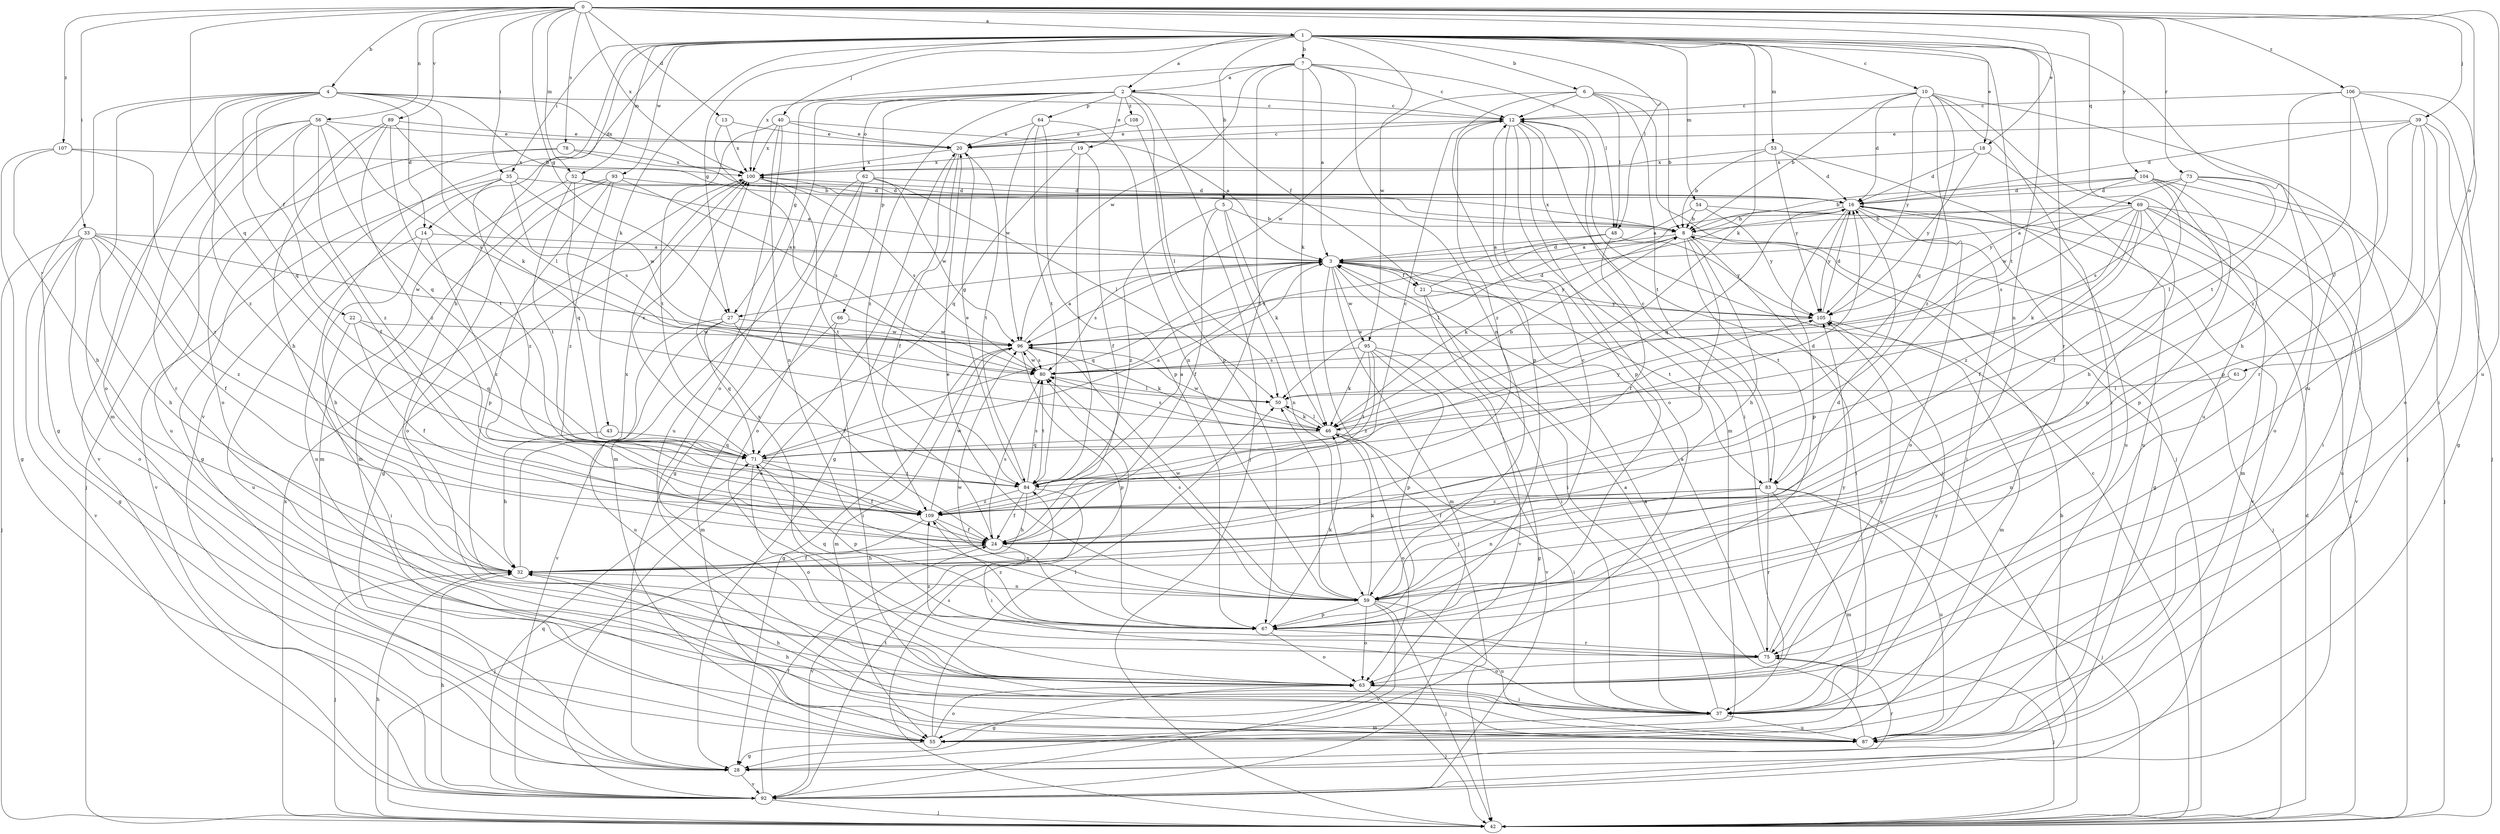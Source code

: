 strict digraph  {
0;
1;
2;
3;
4;
5;
6;
7;
8;
10;
12;
13;
14;
16;
18;
19;
20;
21;
22;
24;
27;
28;
32;
33;
35;
37;
39;
40;
42;
43;
46;
48;
50;
52;
53;
54;
55;
56;
59;
61;
62;
63;
64;
66;
67;
69;
71;
73;
75;
78;
80;
83;
84;
87;
89;
92;
93;
95;
96;
100;
104;
105;
106;
107;
108;
109;
0 -> 1  [label=a];
0 -> 4  [label=b];
0 -> 13  [label=d];
0 -> 18  [label=e];
0 -> 27  [label=g];
0 -> 33  [label=i];
0 -> 35  [label=i];
0 -> 39  [label=j];
0 -> 52  [label=m];
0 -> 56  [label=n];
0 -> 61  [label=o];
0 -> 69  [label=q];
0 -> 71  [label=q];
0 -> 73  [label=r];
0 -> 78  [label=s];
0 -> 87  [label=u];
0 -> 89  [label=v];
0 -> 100  [label=x];
0 -> 104  [label=y];
0 -> 106  [label=z];
0 -> 107  [label=z];
1 -> 2  [label=a];
1 -> 5  [label=b];
1 -> 6  [label=b];
1 -> 7  [label=b];
1 -> 10  [label=c];
1 -> 14  [label=d];
1 -> 18  [label=e];
1 -> 27  [label=g];
1 -> 32  [label=h];
1 -> 35  [label=i];
1 -> 40  [label=j];
1 -> 43  [label=k];
1 -> 46  [label=k];
1 -> 48  [label=l];
1 -> 52  [label=m];
1 -> 53  [label=m];
1 -> 54  [label=m];
1 -> 59  [label=n];
1 -> 75  [label=r];
1 -> 83  [label=t];
1 -> 87  [label=u];
1 -> 92  [label=v];
1 -> 93  [label=w];
1 -> 95  [label=w];
2 -> 12  [label=c];
2 -> 19  [label=e];
2 -> 21  [label=f];
2 -> 27  [label=g];
2 -> 42  [label=j];
2 -> 62  [label=o];
2 -> 63  [label=o];
2 -> 64  [label=p];
2 -> 66  [label=p];
2 -> 67  [label=p];
2 -> 108  [label=z];
2 -> 109  [label=z];
3 -> 21  [label=f];
3 -> 27  [label=g];
3 -> 37  [label=i];
3 -> 42  [label=j];
3 -> 55  [label=m];
3 -> 71  [label=q];
3 -> 80  [label=s];
3 -> 83  [label=t];
3 -> 95  [label=w];
3 -> 105  [label=y];
4 -> 8  [label=b];
4 -> 12  [label=c];
4 -> 14  [label=d];
4 -> 22  [label=f];
4 -> 28  [label=g];
4 -> 46  [label=k];
4 -> 55  [label=m];
4 -> 63  [label=o];
4 -> 71  [label=q];
4 -> 100  [label=x];
4 -> 109  [label=z];
5 -> 8  [label=b];
5 -> 24  [label=f];
5 -> 46  [label=k];
5 -> 59  [label=n];
5 -> 109  [label=z];
6 -> 8  [label=b];
6 -> 12  [label=c];
6 -> 42  [label=j];
6 -> 48  [label=l];
6 -> 67  [label=p];
6 -> 83  [label=t];
6 -> 96  [label=w];
7 -> 2  [label=a];
7 -> 3  [label=a];
7 -> 12  [label=c];
7 -> 24  [label=f];
7 -> 46  [label=k];
7 -> 48  [label=l];
7 -> 59  [label=n];
7 -> 96  [label=w];
7 -> 100  [label=x];
8 -> 3  [label=a];
8 -> 24  [label=f];
8 -> 32  [label=h];
8 -> 37  [label=i];
8 -> 42  [label=j];
8 -> 46  [label=k];
8 -> 50  [label=l];
8 -> 83  [label=t];
8 -> 100  [label=x];
10 -> 8  [label=b];
10 -> 12  [label=c];
10 -> 16  [label=d];
10 -> 37  [label=i];
10 -> 42  [label=j];
10 -> 71  [label=q];
10 -> 87  [label=u];
10 -> 105  [label=y];
10 -> 109  [label=z];
12 -> 20  [label=e];
12 -> 37  [label=i];
12 -> 42  [label=j];
12 -> 55  [label=m];
12 -> 63  [label=o];
12 -> 67  [label=p];
12 -> 109  [label=z];
13 -> 20  [label=e];
13 -> 80  [label=s];
13 -> 100  [label=x];
14 -> 3  [label=a];
14 -> 32  [label=h];
14 -> 87  [label=u];
14 -> 109  [label=z];
16 -> 8  [label=b];
16 -> 28  [label=g];
16 -> 37  [label=i];
16 -> 42  [label=j];
16 -> 63  [label=o];
16 -> 67  [label=p];
16 -> 71  [label=q];
16 -> 105  [label=y];
18 -> 16  [label=d];
18 -> 87  [label=u];
18 -> 100  [label=x];
18 -> 105  [label=y];
19 -> 24  [label=f];
19 -> 71  [label=q];
19 -> 84  [label=t];
19 -> 100  [label=x];
20 -> 12  [label=c];
20 -> 24  [label=f];
20 -> 28  [label=g];
20 -> 84  [label=t];
20 -> 100  [label=x];
21 -> 16  [label=d];
21 -> 37  [label=i];
21 -> 92  [label=v];
21 -> 105  [label=y];
22 -> 24  [label=f];
22 -> 37  [label=i];
22 -> 71  [label=q];
22 -> 96  [label=w];
24 -> 32  [label=h];
24 -> 80  [label=s];
24 -> 92  [label=v];
27 -> 24  [label=f];
27 -> 71  [label=q];
27 -> 87  [label=u];
27 -> 92  [label=v];
27 -> 96  [label=w];
28 -> 75  [label=r];
28 -> 92  [label=v];
32 -> 24  [label=f];
32 -> 42  [label=j];
32 -> 59  [label=n];
32 -> 100  [label=x];
33 -> 3  [label=a];
33 -> 24  [label=f];
33 -> 28  [label=g];
33 -> 32  [label=h];
33 -> 42  [label=j];
33 -> 63  [label=o];
33 -> 92  [label=v];
33 -> 96  [label=w];
33 -> 109  [label=z];
35 -> 16  [label=d];
35 -> 80  [label=s];
35 -> 87  [label=u];
35 -> 92  [label=v];
35 -> 96  [label=w];
35 -> 109  [label=z];
37 -> 3  [label=a];
37 -> 32  [label=h];
37 -> 55  [label=m];
37 -> 87  [label=u];
37 -> 105  [label=y];
39 -> 16  [label=d];
39 -> 20  [label=e];
39 -> 28  [label=g];
39 -> 32  [label=h];
39 -> 63  [label=o];
39 -> 67  [label=p];
39 -> 75  [label=r];
40 -> 3  [label=a];
40 -> 20  [label=e];
40 -> 59  [label=n];
40 -> 84  [label=t];
40 -> 87  [label=u];
40 -> 100  [label=x];
42 -> 12  [label=c];
42 -> 16  [label=d];
42 -> 32  [label=h];
42 -> 80  [label=s];
42 -> 100  [label=x];
43 -> 32  [label=h];
43 -> 71  [label=q];
46 -> 8  [label=b];
46 -> 37  [label=i];
46 -> 50  [label=l];
46 -> 63  [label=o];
46 -> 71  [label=q];
46 -> 80  [label=s];
46 -> 96  [label=w];
46 -> 105  [label=y];
48 -> 3  [label=a];
48 -> 24  [label=f];
48 -> 80  [label=s];
48 -> 105  [label=y];
50 -> 46  [label=k];
52 -> 3  [label=a];
52 -> 16  [label=d];
52 -> 55  [label=m];
52 -> 71  [label=q];
52 -> 84  [label=t];
53 -> 8  [label=b];
53 -> 16  [label=d];
53 -> 87  [label=u];
53 -> 100  [label=x];
53 -> 105  [label=y];
54 -> 3  [label=a];
54 -> 8  [label=b];
54 -> 92  [label=v];
54 -> 105  [label=y];
55 -> 28  [label=g];
55 -> 50  [label=l];
55 -> 63  [label=o];
56 -> 20  [label=e];
56 -> 24  [label=f];
56 -> 71  [label=q];
56 -> 75  [label=r];
56 -> 80  [label=s];
56 -> 87  [label=u];
56 -> 92  [label=v];
56 -> 109  [label=z];
59 -> 12  [label=c];
59 -> 16  [label=d];
59 -> 20  [label=e];
59 -> 42  [label=j];
59 -> 46  [label=k];
59 -> 50  [label=l];
59 -> 63  [label=o];
59 -> 67  [label=p];
59 -> 80  [label=s];
59 -> 87  [label=u];
59 -> 92  [label=v];
59 -> 96  [label=w];
61 -> 50  [label=l];
61 -> 59  [label=n];
62 -> 16  [label=d];
62 -> 28  [label=g];
62 -> 50  [label=l];
62 -> 55  [label=m];
62 -> 63  [label=o];
62 -> 96  [label=w];
63 -> 28  [label=g];
63 -> 37  [label=i];
63 -> 42  [label=j];
63 -> 105  [label=y];
64 -> 20  [label=e];
64 -> 59  [label=n];
64 -> 67  [label=p];
64 -> 84  [label=t];
64 -> 96  [label=w];
66 -> 37  [label=i];
66 -> 55  [label=m];
66 -> 96  [label=w];
67 -> 46  [label=k];
67 -> 63  [label=o];
67 -> 71  [label=q];
67 -> 75  [label=r];
67 -> 96  [label=w];
67 -> 109  [label=z];
69 -> 3  [label=a];
69 -> 8  [label=b];
69 -> 24  [label=f];
69 -> 46  [label=k];
69 -> 55  [label=m];
69 -> 59  [label=n];
69 -> 80  [label=s];
69 -> 87  [label=u];
69 -> 92  [label=v];
69 -> 109  [label=z];
71 -> 3  [label=a];
71 -> 24  [label=f];
71 -> 63  [label=o];
71 -> 67  [label=p];
71 -> 84  [label=t];
71 -> 100  [label=x];
73 -> 16  [label=d];
73 -> 42  [label=j];
73 -> 50  [label=l];
73 -> 63  [label=o];
73 -> 80  [label=s];
73 -> 96  [label=w];
75 -> 3  [label=a];
75 -> 42  [label=j];
75 -> 63  [label=o];
75 -> 100  [label=x];
75 -> 105  [label=y];
75 -> 109  [label=z];
78 -> 8  [label=b];
78 -> 28  [label=g];
78 -> 42  [label=j];
78 -> 100  [label=x];
80 -> 50  [label=l];
80 -> 84  [label=t];
80 -> 96  [label=w];
83 -> 12  [label=c];
83 -> 24  [label=f];
83 -> 42  [label=j];
83 -> 55  [label=m];
83 -> 59  [label=n];
83 -> 75  [label=r];
83 -> 87  [label=u];
83 -> 109  [label=z];
84 -> 3  [label=a];
84 -> 12  [label=c];
84 -> 16  [label=d];
84 -> 20  [label=e];
84 -> 24  [label=f];
84 -> 32  [label=h];
84 -> 37  [label=i];
84 -> 80  [label=s];
84 -> 109  [label=z];
87 -> 3  [label=a];
87 -> 32  [label=h];
89 -> 20  [label=e];
89 -> 32  [label=h];
89 -> 50  [label=l];
89 -> 63  [label=o];
89 -> 84  [label=t];
89 -> 109  [label=z];
92 -> 8  [label=b];
92 -> 20  [label=e];
92 -> 24  [label=f];
92 -> 32  [label=h];
92 -> 42  [label=j];
92 -> 71  [label=q];
92 -> 84  [label=t];
93 -> 16  [label=d];
93 -> 55  [label=m];
93 -> 63  [label=o];
93 -> 67  [label=p];
93 -> 80  [label=s];
93 -> 109  [label=z];
95 -> 28  [label=g];
95 -> 46  [label=k];
95 -> 67  [label=p];
95 -> 80  [label=s];
95 -> 84  [label=t];
95 -> 92  [label=v];
95 -> 109  [label=z];
96 -> 3  [label=a];
96 -> 16  [label=d];
96 -> 28  [label=g];
96 -> 46  [label=k];
96 -> 55  [label=m];
96 -> 67  [label=p];
96 -> 80  [label=s];
100 -> 16  [label=d];
100 -> 28  [label=g];
100 -> 80  [label=s];
100 -> 84  [label=t];
104 -> 8  [label=b];
104 -> 16  [label=d];
104 -> 24  [label=f];
104 -> 32  [label=h];
104 -> 37  [label=i];
104 -> 67  [label=p];
104 -> 105  [label=y];
105 -> 16  [label=d];
105 -> 55  [label=m];
105 -> 96  [label=w];
106 -> 12  [label=c];
106 -> 37  [label=i];
106 -> 42  [label=j];
106 -> 75  [label=r];
106 -> 84  [label=t];
106 -> 109  [label=z];
107 -> 28  [label=g];
107 -> 32  [label=h];
107 -> 100  [label=x];
107 -> 109  [label=z];
108 -> 20  [label=e];
108 -> 50  [label=l];
109 -> 24  [label=f];
109 -> 42  [label=j];
109 -> 59  [label=n];
109 -> 96  [label=w];
}
